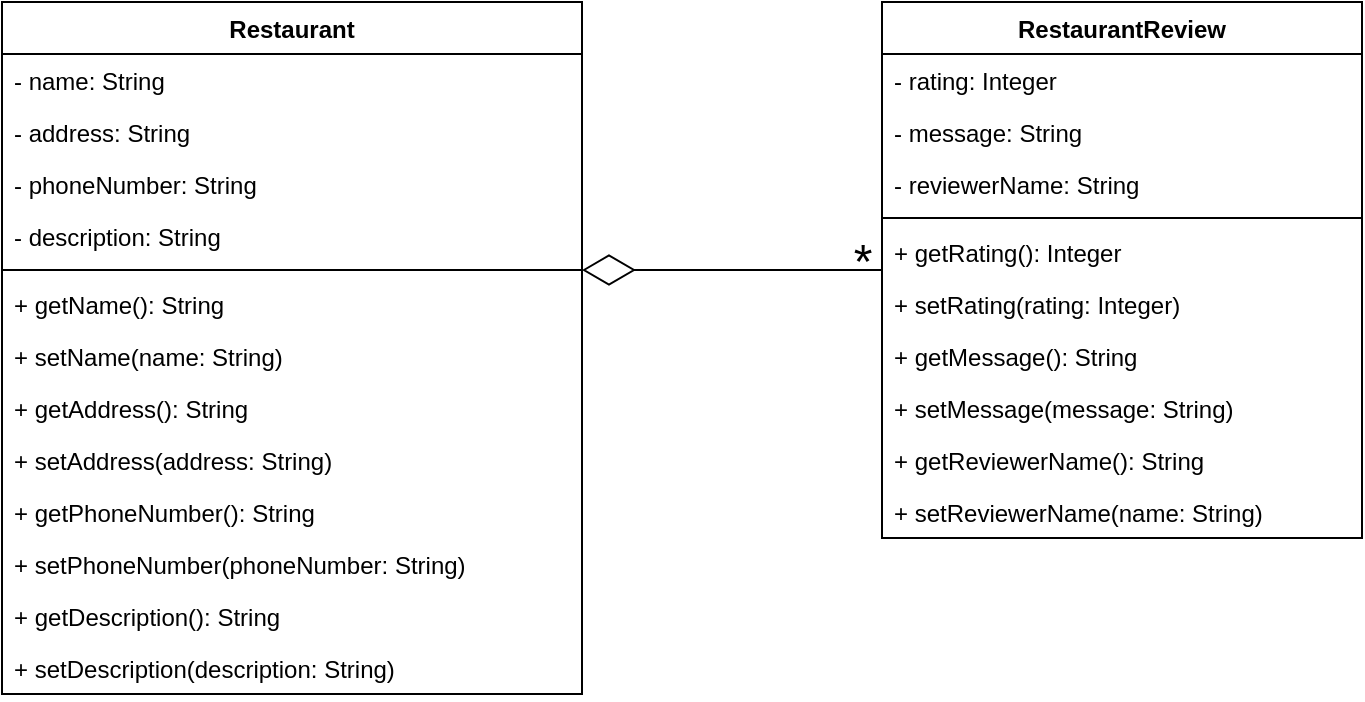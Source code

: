 <mxfile version="16.5.3" type="device"><diagram id="4KrB_VQM2TpcLka-o48A" name="Page-1"><mxGraphModel dx="1021" dy="727" grid="1" gridSize="10" guides="1" tooltips="1" connect="1" arrows="1" fold="1" page="1" pageScale="1" pageWidth="850" pageHeight="1100" math="0" shadow="0"><root><mxCell id="0"/><mxCell id="1" parent="0"/><mxCell id="pRsasXCL471JhArC4RBf-9" value="Restaurant" style="swimlane;fontStyle=1;align=center;verticalAlign=top;childLayout=stackLayout;horizontal=1;startSize=26;horizontalStack=0;resizeParent=1;resizeParentMax=0;resizeLast=0;collapsible=1;marginBottom=0;" vertex="1" parent="1"><mxGeometry x="50" y="100" width="290" height="346" as="geometry"/></mxCell><mxCell id="pRsasXCL471JhArC4RBf-17" value="- name: String" style="text;strokeColor=none;fillColor=none;align=left;verticalAlign=top;spacingLeft=4;spacingRight=4;overflow=hidden;rotatable=0;points=[[0,0.5],[1,0.5]];portConstraint=eastwest;" vertex="1" parent="pRsasXCL471JhArC4RBf-9"><mxGeometry y="26" width="290" height="26" as="geometry"/></mxCell><mxCell id="pRsasXCL471JhArC4RBf-10" value="- address: String" style="text;strokeColor=none;fillColor=none;align=left;verticalAlign=top;spacingLeft=4;spacingRight=4;overflow=hidden;rotatable=0;points=[[0,0.5],[1,0.5]];portConstraint=eastwest;" vertex="1" parent="pRsasXCL471JhArC4RBf-9"><mxGeometry y="52" width="290" height="26" as="geometry"/></mxCell><mxCell id="pRsasXCL471JhArC4RBf-18" value="- phoneNumber: String" style="text;strokeColor=none;fillColor=none;align=left;verticalAlign=top;spacingLeft=4;spacingRight=4;overflow=hidden;rotatable=0;points=[[0,0.5],[1,0.5]];portConstraint=eastwest;" vertex="1" parent="pRsasXCL471JhArC4RBf-9"><mxGeometry y="78" width="290" height="26" as="geometry"/></mxCell><mxCell id="pRsasXCL471JhArC4RBf-19" value="- description: String" style="text;strokeColor=none;fillColor=none;align=left;verticalAlign=top;spacingLeft=4;spacingRight=4;overflow=hidden;rotatable=0;points=[[0,0.5],[1,0.5]];portConstraint=eastwest;" vertex="1" parent="pRsasXCL471JhArC4RBf-9"><mxGeometry y="104" width="290" height="26" as="geometry"/></mxCell><mxCell id="pRsasXCL471JhArC4RBf-11" value="" style="line;strokeWidth=1;fillColor=none;align=left;verticalAlign=middle;spacingTop=-1;spacingLeft=3;spacingRight=3;rotatable=0;labelPosition=right;points=[];portConstraint=eastwest;" vertex="1" parent="pRsasXCL471JhArC4RBf-9"><mxGeometry y="130" width="290" height="8" as="geometry"/></mxCell><mxCell id="pRsasXCL471JhArC4RBf-20" value="+ getName(): String" style="text;strokeColor=none;fillColor=none;align=left;verticalAlign=top;spacingLeft=4;spacingRight=4;overflow=hidden;rotatable=0;points=[[0,0.5],[1,0.5]];portConstraint=eastwest;" vertex="1" parent="pRsasXCL471JhArC4RBf-9"><mxGeometry y="138" width="290" height="26" as="geometry"/></mxCell><mxCell id="pRsasXCL471JhArC4RBf-12" value="+ setName(name: String)" style="text;strokeColor=none;fillColor=none;align=left;verticalAlign=top;spacingLeft=4;spacingRight=4;overflow=hidden;rotatable=0;points=[[0,0.5],[1,0.5]];portConstraint=eastwest;" vertex="1" parent="pRsasXCL471JhArC4RBf-9"><mxGeometry y="164" width="290" height="26" as="geometry"/></mxCell><mxCell id="pRsasXCL471JhArC4RBf-22" value="+ getAddress(): String" style="text;strokeColor=none;fillColor=none;align=left;verticalAlign=top;spacingLeft=4;spacingRight=4;overflow=hidden;rotatable=0;points=[[0,0.5],[1,0.5]];portConstraint=eastwest;" vertex="1" parent="pRsasXCL471JhArC4RBf-9"><mxGeometry y="190" width="290" height="26" as="geometry"/></mxCell><mxCell id="pRsasXCL471JhArC4RBf-21" value="+ setAddress(address: String)" style="text;strokeColor=none;fillColor=none;align=left;verticalAlign=top;spacingLeft=4;spacingRight=4;overflow=hidden;rotatable=0;points=[[0,0.5],[1,0.5]];portConstraint=eastwest;" vertex="1" parent="pRsasXCL471JhArC4RBf-9"><mxGeometry y="216" width="290" height="26" as="geometry"/></mxCell><mxCell id="pRsasXCL471JhArC4RBf-23" value="+ getPhoneNumber(): String" style="text;strokeColor=none;fillColor=none;align=left;verticalAlign=top;spacingLeft=4;spacingRight=4;overflow=hidden;rotatable=0;points=[[0,0.5],[1,0.5]];portConstraint=eastwest;" vertex="1" parent="pRsasXCL471JhArC4RBf-9"><mxGeometry y="242" width="290" height="26" as="geometry"/></mxCell><mxCell id="pRsasXCL471JhArC4RBf-37" value="+ setPhoneNumber(phoneNumber: String)" style="text;strokeColor=none;fillColor=none;align=left;verticalAlign=top;spacingLeft=4;spacingRight=4;overflow=hidden;rotatable=0;points=[[0,0.5],[1,0.5]];portConstraint=eastwest;" vertex="1" parent="pRsasXCL471JhArC4RBf-9"><mxGeometry y="268" width="290" height="26" as="geometry"/></mxCell><mxCell id="pRsasXCL471JhArC4RBf-24" value="+ getDescription(): String" style="text;strokeColor=none;fillColor=none;align=left;verticalAlign=top;spacingLeft=4;spacingRight=4;overflow=hidden;rotatable=0;points=[[0,0.5],[1,0.5]];portConstraint=eastwest;" vertex="1" parent="pRsasXCL471JhArC4RBf-9"><mxGeometry y="294" width="290" height="26" as="geometry"/></mxCell><mxCell id="pRsasXCL471JhArC4RBf-38" value="+ setDescription(description: String)" style="text;strokeColor=none;fillColor=none;align=left;verticalAlign=top;spacingLeft=4;spacingRight=4;overflow=hidden;rotatable=0;points=[[0,0.5],[1,0.5]];portConstraint=eastwest;" vertex="1" parent="pRsasXCL471JhArC4RBf-9"><mxGeometry y="320" width="290" height="26" as="geometry"/></mxCell><mxCell id="pRsasXCL471JhArC4RBf-13" value="RestaurantReview" style="swimlane;fontStyle=1;align=center;verticalAlign=top;childLayout=stackLayout;horizontal=1;startSize=26;horizontalStack=0;resizeParent=1;resizeParentMax=0;resizeLast=0;collapsible=1;marginBottom=0;" vertex="1" parent="1"><mxGeometry x="490" y="100" width="240" height="268" as="geometry"/></mxCell><mxCell id="pRsasXCL471JhArC4RBf-39" value="- rating: Integer" style="text;strokeColor=none;fillColor=none;align=left;verticalAlign=top;spacingLeft=4;spacingRight=4;overflow=hidden;rotatable=0;points=[[0,0.5],[1,0.5]];portConstraint=eastwest;" vertex="1" parent="pRsasXCL471JhArC4RBf-13"><mxGeometry y="26" width="240" height="26" as="geometry"/></mxCell><mxCell id="pRsasXCL471JhArC4RBf-14" value="- message: String" style="text;strokeColor=none;fillColor=none;align=left;verticalAlign=top;spacingLeft=4;spacingRight=4;overflow=hidden;rotatable=0;points=[[0,0.5],[1,0.5]];portConstraint=eastwest;" vertex="1" parent="pRsasXCL471JhArC4RBf-13"><mxGeometry y="52" width="240" height="26" as="geometry"/></mxCell><mxCell id="pRsasXCL471JhArC4RBf-43" value="- reviewerName: String" style="text;strokeColor=none;fillColor=none;align=left;verticalAlign=top;spacingLeft=4;spacingRight=4;overflow=hidden;rotatable=0;points=[[0,0.5],[1,0.5]];portConstraint=eastwest;" vertex="1" parent="pRsasXCL471JhArC4RBf-13"><mxGeometry y="78" width="240" height="26" as="geometry"/></mxCell><mxCell id="pRsasXCL471JhArC4RBf-15" value="" style="line;strokeWidth=1;fillColor=none;align=left;verticalAlign=middle;spacingTop=-1;spacingLeft=3;spacingRight=3;rotatable=0;labelPosition=right;points=[];portConstraint=eastwest;" vertex="1" parent="pRsasXCL471JhArC4RBf-13"><mxGeometry y="104" width="240" height="8" as="geometry"/></mxCell><mxCell id="pRsasXCL471JhArC4RBf-16" value="+ getRating(): Integer" style="text;strokeColor=none;fillColor=none;align=left;verticalAlign=top;spacingLeft=4;spacingRight=4;overflow=hidden;rotatable=0;points=[[0,0.5],[1,0.5]];portConstraint=eastwest;" vertex="1" parent="pRsasXCL471JhArC4RBf-13"><mxGeometry y="112" width="240" height="26" as="geometry"/></mxCell><mxCell id="pRsasXCL471JhArC4RBf-40" value="+ setRating(rating: Integer)" style="text;strokeColor=none;fillColor=none;align=left;verticalAlign=top;spacingLeft=4;spacingRight=4;overflow=hidden;rotatable=0;points=[[0,0.5],[1,0.5]];portConstraint=eastwest;" vertex="1" parent="pRsasXCL471JhArC4RBf-13"><mxGeometry y="138" width="240" height="26" as="geometry"/></mxCell><mxCell id="pRsasXCL471JhArC4RBf-42" value="+ getMessage(): String" style="text;strokeColor=none;fillColor=none;align=left;verticalAlign=top;spacingLeft=4;spacingRight=4;overflow=hidden;rotatable=0;points=[[0,0.5],[1,0.5]];portConstraint=eastwest;" vertex="1" parent="pRsasXCL471JhArC4RBf-13"><mxGeometry y="164" width="240" height="26" as="geometry"/></mxCell><mxCell id="pRsasXCL471JhArC4RBf-44" value="+ setMessage(message: String)" style="text;strokeColor=none;fillColor=none;align=left;verticalAlign=top;spacingLeft=4;spacingRight=4;overflow=hidden;rotatable=0;points=[[0,0.5],[1,0.5]];portConstraint=eastwest;" vertex="1" parent="pRsasXCL471JhArC4RBf-13"><mxGeometry y="190" width="240" height="26" as="geometry"/></mxCell><mxCell id="pRsasXCL471JhArC4RBf-41" value="+ getReviewerName(): String" style="text;strokeColor=none;fillColor=none;align=left;verticalAlign=top;spacingLeft=4;spacingRight=4;overflow=hidden;rotatable=0;points=[[0,0.5],[1,0.5]];portConstraint=eastwest;" vertex="1" parent="pRsasXCL471JhArC4RBf-13"><mxGeometry y="216" width="240" height="26" as="geometry"/></mxCell><mxCell id="pRsasXCL471JhArC4RBf-45" value="+ setReviewerName(name: String)" style="text;strokeColor=none;fillColor=none;align=left;verticalAlign=top;spacingLeft=4;spacingRight=4;overflow=hidden;rotatable=0;points=[[0,0.5],[1,0.5]];portConstraint=eastwest;" vertex="1" parent="pRsasXCL471JhArC4RBf-13"><mxGeometry y="242" width="240" height="26" as="geometry"/></mxCell><mxCell id="pRsasXCL471JhArC4RBf-50" value="" style="endArrow=diamondThin;endFill=0;endSize=24;html=1;rounded=0;" edge="1" parent="1" source="pRsasXCL471JhArC4RBf-13" target="pRsasXCL471JhArC4RBf-11"><mxGeometry width="160" relative="1" as="geometry"><mxPoint x="380" y="380" as="sourcePoint"/><mxPoint x="540" y="380" as="targetPoint"/></mxGeometry></mxCell><mxCell id="pRsasXCL471JhArC4RBf-51" value="&lt;font style=&quot;font-size: 24px&quot;&gt;*&lt;/font&gt;" style="text;html=1;align=center;verticalAlign=middle;resizable=0;points=[];autosize=1;strokeColor=none;fillColor=none;" vertex="1" parent="1"><mxGeometry x="470" y="220" width="20" height="20" as="geometry"/></mxCell></root></mxGraphModel></diagram></mxfile>